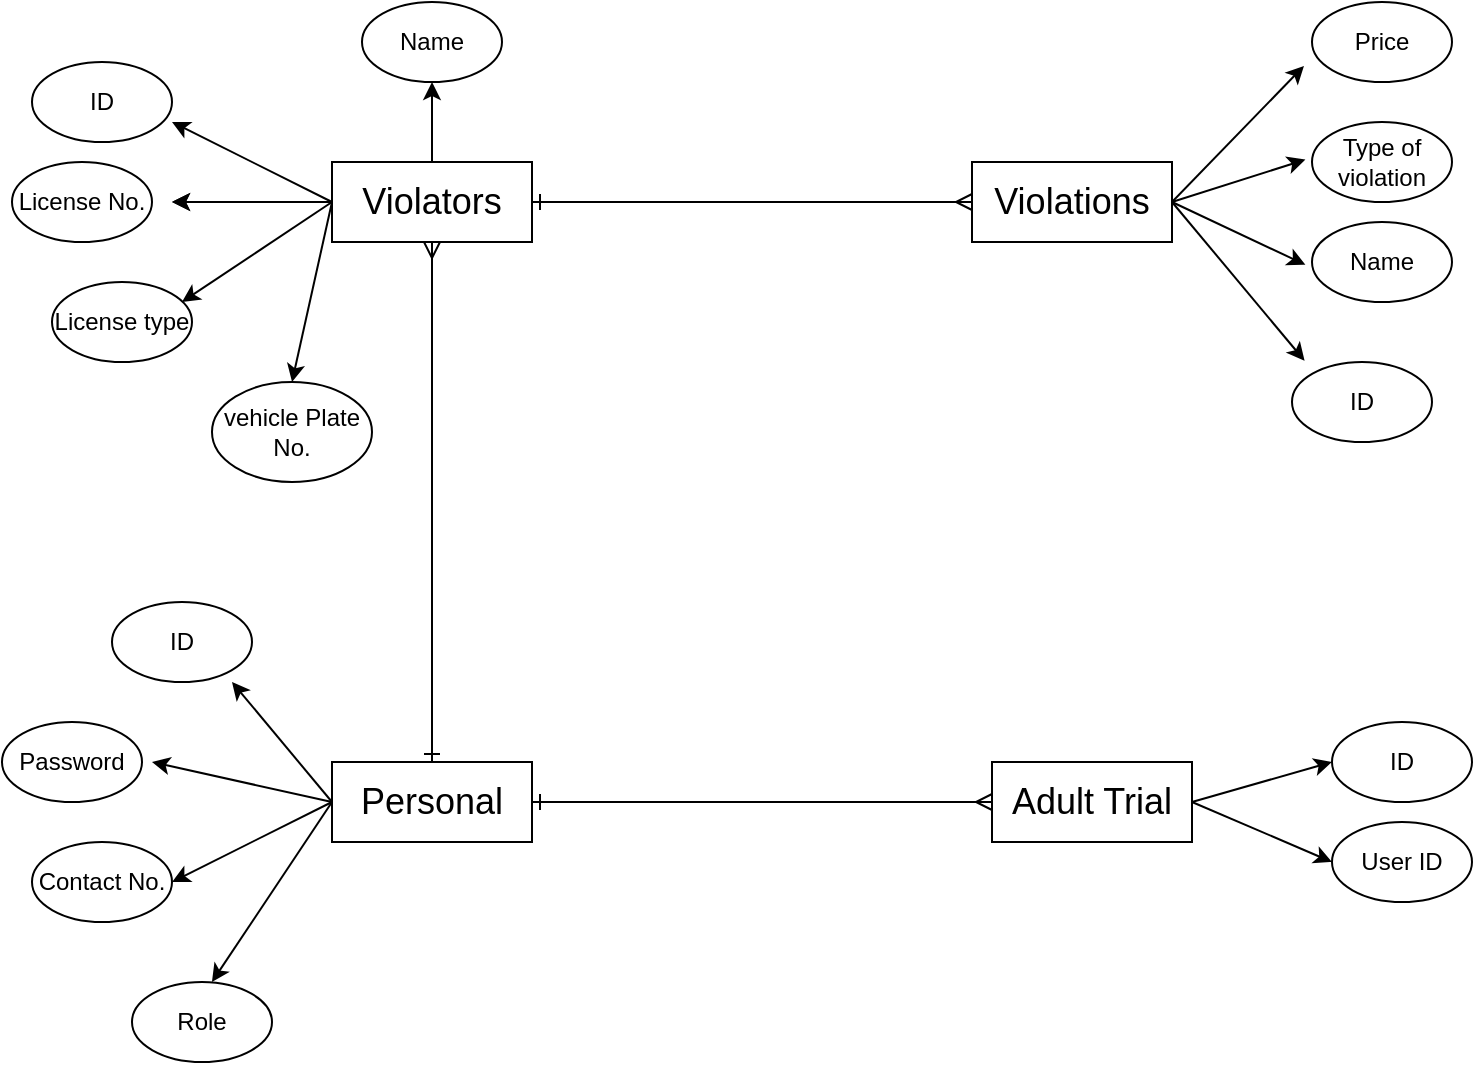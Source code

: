 <mxfile version="24.4.10" type="github">
  <diagram name="Page-1" id="2tk5YOIU9VUdkMPIXGJj">
    <mxGraphModel dx="1169" dy="639" grid="1" gridSize="10" guides="1" tooltips="1" connect="1" arrows="1" fold="1" page="1" pageScale="1" pageWidth="850" pageHeight="1100" math="0" shadow="0">
      <root>
        <mxCell id="0" />
        <mxCell id="1" parent="0" />
        <mxCell id="bmH0O9Q1i3aYGW5Df19e-4" value="" style="edgeStyle=orthogonalEdgeStyle;rounded=0;orthogonalLoop=1;jettySize=auto;html=1;" edge="1" parent="1" source="bmH0O9Q1i3aYGW5Df19e-1">
          <mxGeometry relative="1" as="geometry">
            <mxPoint x="110" y="190" as="targetPoint" />
          </mxGeometry>
        </mxCell>
        <mxCell id="bmH0O9Q1i3aYGW5Df19e-5" value="" style="edgeStyle=orthogonalEdgeStyle;rounded=0;orthogonalLoop=1;jettySize=auto;html=1;" edge="1" parent="1" source="bmH0O9Q1i3aYGW5Df19e-1">
          <mxGeometry relative="1" as="geometry">
            <mxPoint x="110" y="190" as="targetPoint" />
          </mxGeometry>
        </mxCell>
        <mxCell id="bmH0O9Q1i3aYGW5Df19e-14" style="edgeStyle=orthogonalEdgeStyle;rounded=0;orthogonalLoop=1;jettySize=auto;html=1;" edge="1" parent="1" source="bmH0O9Q1i3aYGW5Df19e-1">
          <mxGeometry relative="1" as="geometry">
            <mxPoint x="240" y="130" as="targetPoint" />
          </mxGeometry>
        </mxCell>
        <mxCell id="bmH0O9Q1i3aYGW5Df19e-17" style="edgeStyle=orthogonalEdgeStyle;rounded=0;orthogonalLoop=1;jettySize=auto;html=1;endArrow=ERmany;endFill=0;startArrow=ERone;startFill=0;" edge="1" parent="1" source="bmH0O9Q1i3aYGW5Df19e-1">
          <mxGeometry relative="1" as="geometry">
            <mxPoint x="510" y="190" as="targetPoint" />
          </mxGeometry>
        </mxCell>
        <mxCell id="bmH0O9Q1i3aYGW5Df19e-75" style="edgeStyle=orthogonalEdgeStyle;rounded=0;orthogonalLoop=1;jettySize=auto;html=1;entryX=0.5;entryY=0;entryDx=0;entryDy=0;startArrow=ERmany;startFill=0;endArrow=ERone;endFill=0;" edge="1" parent="1" source="bmH0O9Q1i3aYGW5Df19e-1" target="bmH0O9Q1i3aYGW5Df19e-37">
          <mxGeometry relative="1" as="geometry" />
        </mxCell>
        <mxCell id="bmH0O9Q1i3aYGW5Df19e-1" value="&lt;font style=&quot;font-size: 18px;&quot;&gt;Violators&lt;/font&gt;" style="rounded=0;whiteSpace=wrap;html=1;" vertex="1" parent="1">
          <mxGeometry x="190" y="170" width="100" height="40" as="geometry" />
        </mxCell>
        <mxCell id="bmH0O9Q1i3aYGW5Df19e-2" value="" style="endArrow=classic;html=1;rounded=0;exitX=0;exitY=0.5;exitDx=0;exitDy=0;entryX=0.5;entryY=0;entryDx=0;entryDy=0;" edge="1" parent="1" source="bmH0O9Q1i3aYGW5Df19e-1" target="bmH0O9Q1i3aYGW5Df19e-66">
          <mxGeometry width="50" height="50" relative="1" as="geometry">
            <mxPoint x="239.71" y="220" as="sourcePoint" />
            <mxPoint x="239.71" y="250" as="targetPoint" />
          </mxGeometry>
        </mxCell>
        <mxCell id="bmH0O9Q1i3aYGW5Df19e-6" value="" style="endArrow=classic;html=1;rounded=0;exitX=0;exitY=0.5;exitDx=0;exitDy=0;" edge="1" parent="1" source="bmH0O9Q1i3aYGW5Df19e-1">
          <mxGeometry width="50" height="50" relative="1" as="geometry">
            <mxPoint x="160" y="190" as="sourcePoint" />
            <mxPoint x="110" y="150" as="targetPoint" />
          </mxGeometry>
        </mxCell>
        <mxCell id="bmH0O9Q1i3aYGW5Df19e-9" value="" style="endArrow=classic;html=1;rounded=0;entryX=1;entryY=0.5;entryDx=0;entryDy=0;" edge="1" parent="1">
          <mxGeometry width="50" height="50" relative="1" as="geometry">
            <mxPoint x="190" y="190" as="sourcePoint" />
            <mxPoint x="115" y="240" as="targetPoint" />
          </mxGeometry>
        </mxCell>
        <mxCell id="bmH0O9Q1i3aYGW5Df19e-18" value="&lt;font style=&quot;font-size: 18px;&quot;&gt;Violations&lt;/font&gt;" style="rounded=0;whiteSpace=wrap;html=1;" vertex="1" parent="1">
          <mxGeometry x="510" y="170" width="100" height="40" as="geometry" />
        </mxCell>
        <mxCell id="bmH0O9Q1i3aYGW5Df19e-25" value="" style="endArrow=classic;html=1;rounded=0;entryX=-0.037;entryY=0.469;entryDx=0;entryDy=0;entryPerimeter=0;exitX=1;exitY=0.5;exitDx=0;exitDy=0;" edge="1" parent="1" source="bmH0O9Q1i3aYGW5Df19e-18">
          <mxGeometry width="50" height="50" relative="1" as="geometry">
            <mxPoint x="540" y="300" as="sourcePoint" />
            <mxPoint x="676.3" y="269.38" as="targetPoint" />
          </mxGeometry>
        </mxCell>
        <mxCell id="bmH0O9Q1i3aYGW5Df19e-26" value="" style="endArrow=classic;html=1;rounded=0;entryX=-0.04;entryY=0.598;entryDx=0;entryDy=0;entryPerimeter=0;" edge="1" parent="1">
          <mxGeometry width="50" height="50" relative="1" as="geometry">
            <mxPoint x="610" y="190" as="sourcePoint" />
            <mxPoint x="676" y="121.96" as="targetPoint" />
          </mxGeometry>
        </mxCell>
        <mxCell id="bmH0O9Q1i3aYGW5Df19e-28" value="" style="endArrow=classic;html=1;rounded=0;entryX=-0.033;entryY=0.569;entryDx=0;entryDy=0;entryPerimeter=0;" edge="1" parent="1">
          <mxGeometry width="50" height="50" relative="1" as="geometry">
            <mxPoint x="610" y="190" as="sourcePoint" />
            <mxPoint x="676.7" y="221.38" as="targetPoint" />
          </mxGeometry>
        </mxCell>
        <mxCell id="bmH0O9Q1i3aYGW5Df19e-29" value="" style="endArrow=classic;html=1;rounded=0;entryX=-0.033;entryY=0.44;entryDx=0;entryDy=0;entryPerimeter=0;" edge="1" parent="1">
          <mxGeometry width="50" height="50" relative="1" as="geometry">
            <mxPoint x="610" y="190" as="sourcePoint" />
            <mxPoint x="676.7" y="168.8" as="targetPoint" />
          </mxGeometry>
        </mxCell>
        <mxCell id="bmH0O9Q1i3aYGW5Df19e-31" value="&lt;font style=&quot;font-size: 18px;&quot;&gt;Adult Trial&lt;/font&gt;" style="rounded=0;whiteSpace=wrap;html=1;" vertex="1" parent="1">
          <mxGeometry x="520" y="470" width="100" height="40" as="geometry" />
        </mxCell>
        <mxCell id="bmH0O9Q1i3aYGW5Df19e-32" value="" style="endArrow=classic;html=1;rounded=0;entryX=0;entryY=0.5;entryDx=0;entryDy=0;" edge="1" parent="1">
          <mxGeometry width="50" height="50" relative="1" as="geometry">
            <mxPoint x="620" y="490" as="sourcePoint" />
            <mxPoint x="690" y="520" as="targetPoint" />
          </mxGeometry>
        </mxCell>
        <mxCell id="bmH0O9Q1i3aYGW5Df19e-33" value="" style="endArrow=classic;html=1;rounded=0;entryX=0;entryY=0.5;entryDx=0;entryDy=0;" edge="1" parent="1">
          <mxGeometry width="50" height="50" relative="1" as="geometry">
            <mxPoint x="620" y="490" as="sourcePoint" />
            <mxPoint x="690" y="470" as="targetPoint" />
          </mxGeometry>
        </mxCell>
        <mxCell id="bmH0O9Q1i3aYGW5Df19e-76" style="edgeStyle=orthogonalEdgeStyle;rounded=0;orthogonalLoop=1;jettySize=auto;html=1;entryX=0;entryY=0.5;entryDx=0;entryDy=0;startArrow=ERone;startFill=0;endArrow=ERmany;endFill=0;" edge="1" parent="1" source="bmH0O9Q1i3aYGW5Df19e-37" target="bmH0O9Q1i3aYGW5Df19e-31">
          <mxGeometry relative="1" as="geometry" />
        </mxCell>
        <mxCell id="bmH0O9Q1i3aYGW5Df19e-37" value="&lt;font style=&quot;font-size: 18px;&quot;&gt;Personal&lt;/font&gt;" style="rounded=0;whiteSpace=wrap;html=1;" vertex="1" parent="1">
          <mxGeometry x="190" y="470" width="100" height="40" as="geometry" />
        </mxCell>
        <mxCell id="bmH0O9Q1i3aYGW5Df19e-40" value="" style="endArrow=classic;html=1;rounded=0;entryX=1;entryY=0.5;entryDx=0;entryDy=0;" edge="1" parent="1">
          <mxGeometry width="50" height="50" relative="1" as="geometry">
            <mxPoint x="190" y="490" as="sourcePoint" />
            <mxPoint x="110" y="530" as="targetPoint" />
          </mxGeometry>
        </mxCell>
        <mxCell id="bmH0O9Q1i3aYGW5Df19e-44" value="" style="endArrow=classic;html=1;rounded=0;entryX=0.571;entryY=0;entryDx=0;entryDy=0;exitX=0;exitY=0.5;exitDx=0;exitDy=0;entryPerimeter=0;" edge="1" parent="1" source="bmH0O9Q1i3aYGW5Df19e-37" target="bmH0O9Q1i3aYGW5Df19e-52">
          <mxGeometry width="50" height="50" relative="1" as="geometry">
            <mxPoint x="190" y="530" as="sourcePoint" />
            <mxPoint x="110" y="570" as="targetPoint" />
          </mxGeometry>
        </mxCell>
        <mxCell id="bmH0O9Q1i3aYGW5Df19e-51" value="Contact No." style="ellipse;whiteSpace=wrap;html=1;" vertex="1" parent="1">
          <mxGeometry x="40" y="510" width="70" height="40" as="geometry" />
        </mxCell>
        <mxCell id="bmH0O9Q1i3aYGW5Df19e-52" value="Role" style="ellipse;whiteSpace=wrap;html=1;" vertex="1" parent="1">
          <mxGeometry x="90" y="580" width="70" height="40" as="geometry" />
        </mxCell>
        <mxCell id="bmH0O9Q1i3aYGW5Df19e-54" value="Password" style="ellipse;whiteSpace=wrap;html=1;" vertex="1" parent="1">
          <mxGeometry x="25" y="450" width="70" height="40" as="geometry" />
        </mxCell>
        <mxCell id="bmH0O9Q1i3aYGW5Df19e-56" value="ID" style="ellipse;whiteSpace=wrap;html=1;" vertex="1" parent="1">
          <mxGeometry x="80" y="390" width="70" height="40" as="geometry" />
        </mxCell>
        <mxCell id="bmH0O9Q1i3aYGW5Df19e-57" value="" style="endArrow=classic;html=1;rounded=0;exitX=0;exitY=0.5;exitDx=0;exitDy=0;" edge="1" parent="1">
          <mxGeometry width="50" height="50" relative="1" as="geometry">
            <mxPoint x="190" y="490" as="sourcePoint" />
            <mxPoint x="100" y="470" as="targetPoint" />
          </mxGeometry>
        </mxCell>
        <mxCell id="bmH0O9Q1i3aYGW5Df19e-58" value="" style="endArrow=classic;html=1;rounded=0;exitX=0;exitY=0.5;exitDx=0;exitDy=0;" edge="1" parent="1" source="bmH0O9Q1i3aYGW5Df19e-37">
          <mxGeometry width="50" height="50" relative="1" as="geometry">
            <mxPoint x="230" y="440" as="sourcePoint" />
            <mxPoint x="140" y="430" as="targetPoint" />
          </mxGeometry>
        </mxCell>
        <mxCell id="bmH0O9Q1i3aYGW5Df19e-59" value="License No." style="ellipse;whiteSpace=wrap;html=1;" vertex="1" parent="1">
          <mxGeometry x="30" y="170" width="70" height="40" as="geometry" />
        </mxCell>
        <mxCell id="bmH0O9Q1i3aYGW5Df19e-60" value="ID" style="ellipse;whiteSpace=wrap;html=1;" vertex="1" parent="1">
          <mxGeometry x="40" y="120" width="70" height="40" as="geometry" />
        </mxCell>
        <mxCell id="bmH0O9Q1i3aYGW5Df19e-64" value="License type" style="ellipse;whiteSpace=wrap;html=1;" vertex="1" parent="1">
          <mxGeometry x="50" y="230" width="70" height="40" as="geometry" />
        </mxCell>
        <mxCell id="bmH0O9Q1i3aYGW5Df19e-65" value="Name" style="ellipse;whiteSpace=wrap;html=1;" vertex="1" parent="1">
          <mxGeometry x="205" y="90" width="70" height="40" as="geometry" />
        </mxCell>
        <mxCell id="bmH0O9Q1i3aYGW5Df19e-66" value="vehicle Plate No." style="ellipse;whiteSpace=wrap;html=1;" vertex="1" parent="1">
          <mxGeometry x="130" y="280" width="80" height="50" as="geometry" />
        </mxCell>
        <mxCell id="bmH0O9Q1i3aYGW5Df19e-68" value="User ID" style="ellipse;whiteSpace=wrap;html=1;" vertex="1" parent="1">
          <mxGeometry x="690" y="500" width="70" height="40" as="geometry" />
        </mxCell>
        <mxCell id="bmH0O9Q1i3aYGW5Df19e-69" value="ID" style="ellipse;whiteSpace=wrap;html=1;" vertex="1" parent="1">
          <mxGeometry x="690" y="450" width="70" height="40" as="geometry" />
        </mxCell>
        <mxCell id="bmH0O9Q1i3aYGW5Df19e-70" value="ID" style="ellipse;whiteSpace=wrap;html=1;" vertex="1" parent="1">
          <mxGeometry x="670" y="270" width="70" height="40" as="geometry" />
        </mxCell>
        <mxCell id="bmH0O9Q1i3aYGW5Df19e-71" value="Name" style="ellipse;whiteSpace=wrap;html=1;" vertex="1" parent="1">
          <mxGeometry x="680" y="200" width="70" height="40" as="geometry" />
        </mxCell>
        <mxCell id="bmH0O9Q1i3aYGW5Df19e-72" value="Type of violation" style="ellipse;whiteSpace=wrap;html=1;" vertex="1" parent="1">
          <mxGeometry x="680" y="150" width="70" height="40" as="geometry" />
        </mxCell>
        <mxCell id="bmH0O9Q1i3aYGW5Df19e-73" value="Price" style="ellipse;whiteSpace=wrap;html=1;" vertex="1" parent="1">
          <mxGeometry x="680" y="90" width="70" height="40" as="geometry" />
        </mxCell>
      </root>
    </mxGraphModel>
  </diagram>
</mxfile>
